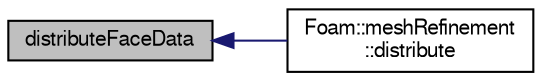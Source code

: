 digraph "distributeFaceData"
{
  bgcolor="transparent";
  edge [fontname="FreeSans",fontsize="10",labelfontname="FreeSans",labelfontsize="10"];
  node [fontname="FreeSans",fontsize="10",shape=record];
  rankdir="LR";
  Node1 [label="distributeFaceData",height=0.2,width=0.4,color="black", fillcolor="grey75", style="filled" fontcolor="black"];
  Node1 -> Node2 [dir="back",color="midnightblue",fontsize="10",style="solid",fontname="FreeSans"];
  Node2 [label="Foam::meshRefinement\l::distribute",height=0.2,width=0.4,color="black",URL="$a01428.html#a6be2dc3eb1d541aeb83ee0a2adcc0556",tooltip="Update local numbering for mesh redistribution. "];
}
